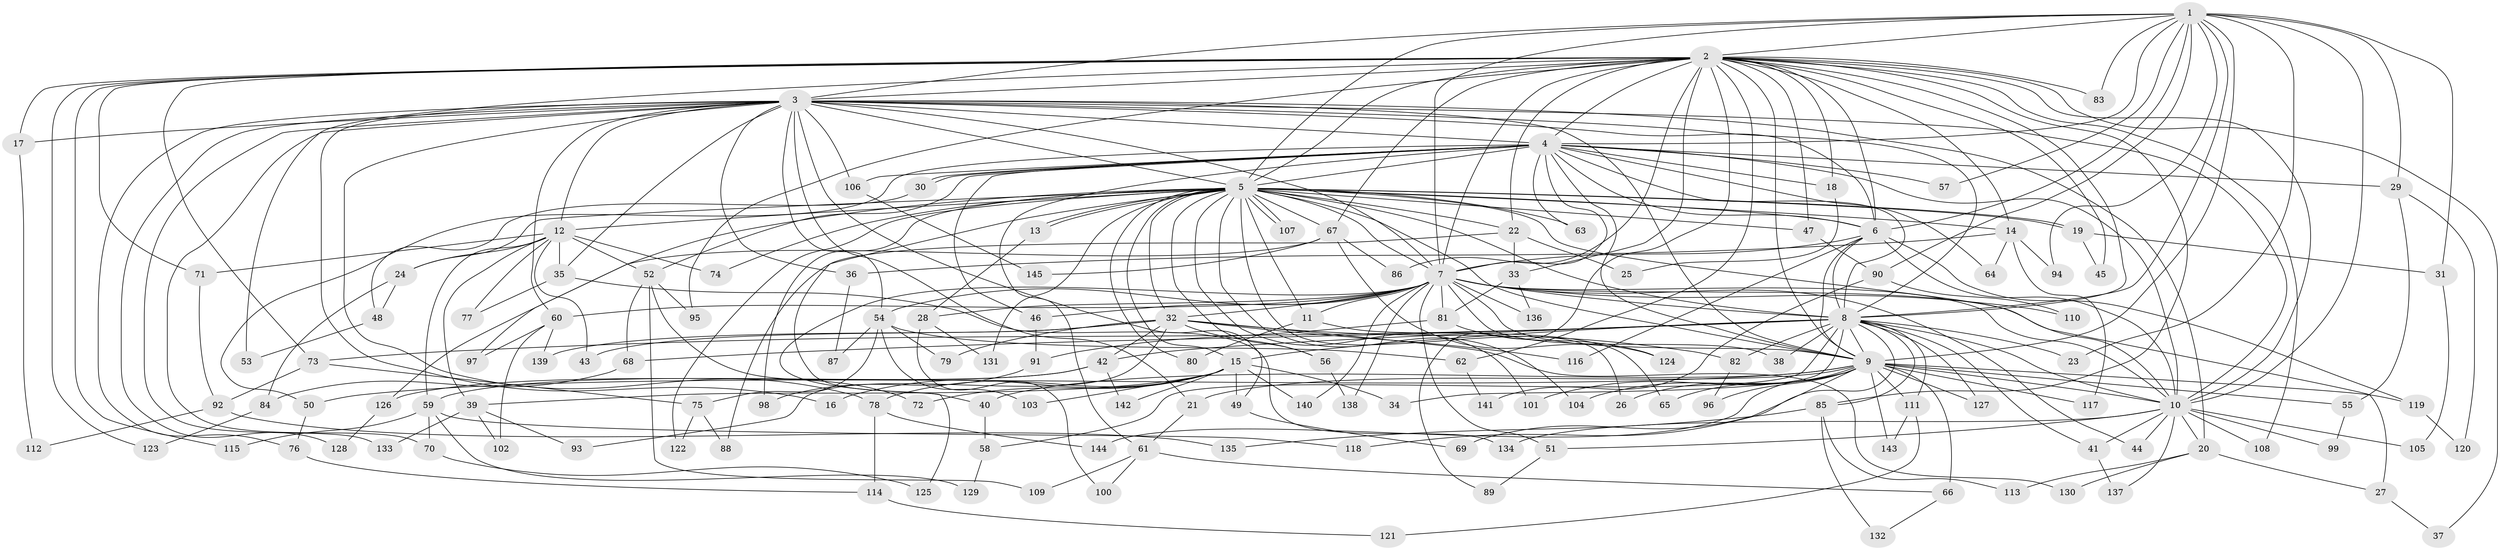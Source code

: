 // Generated by graph-tools (version 1.1) at 2025/14/03/09/25 04:14:08]
// undirected, 145 vertices, 315 edges
graph export_dot {
graph [start="1"]
  node [color=gray90,style=filled];
  1;
  2;
  3;
  4;
  5;
  6;
  7;
  8;
  9;
  10;
  11;
  12;
  13;
  14;
  15;
  16;
  17;
  18;
  19;
  20;
  21;
  22;
  23;
  24;
  25;
  26;
  27;
  28;
  29;
  30;
  31;
  32;
  33;
  34;
  35;
  36;
  37;
  38;
  39;
  40;
  41;
  42;
  43;
  44;
  45;
  46;
  47;
  48;
  49;
  50;
  51;
  52;
  53;
  54;
  55;
  56;
  57;
  58;
  59;
  60;
  61;
  62;
  63;
  64;
  65;
  66;
  67;
  68;
  69;
  70;
  71;
  72;
  73;
  74;
  75;
  76;
  77;
  78;
  79;
  80;
  81;
  82;
  83;
  84;
  85;
  86;
  87;
  88;
  89;
  90;
  91;
  92;
  93;
  94;
  95;
  96;
  97;
  98;
  99;
  100;
  101;
  102;
  103;
  104;
  105;
  106;
  107;
  108;
  109;
  110;
  111;
  112;
  113;
  114;
  115;
  116;
  117;
  118;
  119;
  120;
  121;
  122;
  123;
  124;
  125;
  126;
  127;
  128;
  129;
  130;
  131;
  132;
  133;
  134;
  135;
  136;
  137;
  138;
  139;
  140;
  141;
  142;
  143;
  144;
  145;
  1 -- 2;
  1 -- 3;
  1 -- 4;
  1 -- 5;
  1 -- 6;
  1 -- 7;
  1 -- 8;
  1 -- 9;
  1 -- 10;
  1 -- 23;
  1 -- 29;
  1 -- 31;
  1 -- 57;
  1 -- 83;
  1 -- 90;
  1 -- 94;
  2 -- 3;
  2 -- 4;
  2 -- 5;
  2 -- 6;
  2 -- 7;
  2 -- 8;
  2 -- 9;
  2 -- 10;
  2 -- 14;
  2 -- 17;
  2 -- 18;
  2 -- 22;
  2 -- 33;
  2 -- 37;
  2 -- 45;
  2 -- 47;
  2 -- 53;
  2 -- 62;
  2 -- 67;
  2 -- 71;
  2 -- 73;
  2 -- 83;
  2 -- 85;
  2 -- 86;
  2 -- 89;
  2 -- 95;
  2 -- 108;
  2 -- 115;
  2 -- 123;
  3 -- 4;
  3 -- 5;
  3 -- 6;
  3 -- 7;
  3 -- 8;
  3 -- 9;
  3 -- 10;
  3 -- 12;
  3 -- 16;
  3 -- 17;
  3 -- 20;
  3 -- 21;
  3 -- 35;
  3 -- 36;
  3 -- 49;
  3 -- 54;
  3 -- 60;
  3 -- 70;
  3 -- 76;
  3 -- 78;
  3 -- 106;
  3 -- 128;
  3 -- 133;
  4 -- 5;
  4 -- 6;
  4 -- 7;
  4 -- 8;
  4 -- 9;
  4 -- 10;
  4 -- 18;
  4 -- 29;
  4 -- 30;
  4 -- 30;
  4 -- 46;
  4 -- 50;
  4 -- 52;
  4 -- 57;
  4 -- 61;
  4 -- 63;
  4 -- 64;
  4 -- 106;
  5 -- 6;
  5 -- 7;
  5 -- 8;
  5 -- 9;
  5 -- 10;
  5 -- 11;
  5 -- 12;
  5 -- 13;
  5 -- 13;
  5 -- 14;
  5 -- 15;
  5 -- 19;
  5 -- 19;
  5 -- 22;
  5 -- 24;
  5 -- 26;
  5 -- 32;
  5 -- 40;
  5 -- 47;
  5 -- 56;
  5 -- 63;
  5 -- 67;
  5 -- 74;
  5 -- 80;
  5 -- 97;
  5 -- 98;
  5 -- 101;
  5 -- 104;
  5 -- 107;
  5 -- 107;
  5 -- 122;
  5 -- 131;
  6 -- 7;
  6 -- 8;
  6 -- 9;
  6 -- 10;
  6 -- 116;
  6 -- 119;
  7 -- 8;
  7 -- 9;
  7 -- 10;
  7 -- 11;
  7 -- 27;
  7 -- 28;
  7 -- 32;
  7 -- 38;
  7 -- 44;
  7 -- 46;
  7 -- 51;
  7 -- 54;
  7 -- 60;
  7 -- 81;
  7 -- 110;
  7 -- 125;
  7 -- 136;
  7 -- 138;
  7 -- 140;
  8 -- 9;
  8 -- 10;
  8 -- 15;
  8 -- 23;
  8 -- 34;
  8 -- 38;
  8 -- 41;
  8 -- 42;
  8 -- 58;
  8 -- 68;
  8 -- 73;
  8 -- 82;
  8 -- 85;
  8 -- 111;
  8 -- 118;
  8 -- 127;
  9 -- 10;
  9 -- 21;
  9 -- 26;
  9 -- 40;
  9 -- 50;
  9 -- 55;
  9 -- 65;
  9 -- 66;
  9 -- 69;
  9 -- 96;
  9 -- 101;
  9 -- 104;
  9 -- 111;
  9 -- 117;
  9 -- 119;
  9 -- 127;
  9 -- 143;
  9 -- 144;
  10 -- 20;
  10 -- 41;
  10 -- 44;
  10 -- 51;
  10 -- 99;
  10 -- 105;
  10 -- 108;
  10 -- 134;
  10 -- 137;
  11 -- 65;
  11 -- 80;
  12 -- 24;
  12 -- 35;
  12 -- 39;
  12 -- 43;
  12 -- 52;
  12 -- 59;
  12 -- 71;
  12 -- 74;
  12 -- 77;
  13 -- 28;
  14 -- 36;
  14 -- 64;
  14 -- 94;
  14 -- 117;
  15 -- 16;
  15 -- 34;
  15 -- 39;
  15 -- 49;
  15 -- 72;
  15 -- 78;
  15 -- 103;
  15 -- 140;
  15 -- 142;
  17 -- 112;
  18 -- 25;
  19 -- 31;
  19 -- 45;
  20 -- 27;
  20 -- 113;
  20 -- 130;
  21 -- 61;
  22 -- 25;
  22 -- 33;
  22 -- 88;
  24 -- 48;
  24 -- 84;
  27 -- 37;
  28 -- 100;
  28 -- 131;
  29 -- 55;
  29 -- 120;
  30 -- 48;
  31 -- 105;
  32 -- 42;
  32 -- 43;
  32 -- 56;
  32 -- 79;
  32 -- 82;
  32 -- 93;
  32 -- 116;
  32 -- 130;
  32 -- 139;
  33 -- 81;
  33 -- 136;
  35 -- 77;
  35 -- 134;
  36 -- 87;
  39 -- 93;
  39 -- 102;
  39 -- 133;
  40 -- 58;
  41 -- 137;
  42 -- 59;
  42 -- 126;
  42 -- 142;
  46 -- 91;
  47 -- 90;
  48 -- 53;
  49 -- 69;
  50 -- 76;
  51 -- 89;
  52 -- 68;
  52 -- 72;
  52 -- 95;
  52 -- 109;
  54 -- 62;
  54 -- 75;
  54 -- 79;
  54 -- 87;
  54 -- 103;
  55 -- 99;
  56 -- 138;
  58 -- 129;
  59 -- 70;
  59 -- 115;
  59 -- 118;
  59 -- 129;
  60 -- 97;
  60 -- 102;
  60 -- 139;
  61 -- 66;
  61 -- 100;
  61 -- 109;
  62 -- 141;
  66 -- 132;
  67 -- 86;
  67 -- 124;
  67 -- 126;
  67 -- 145;
  68 -- 84;
  70 -- 125;
  71 -- 92;
  73 -- 75;
  73 -- 92;
  75 -- 88;
  75 -- 122;
  76 -- 114;
  78 -- 114;
  78 -- 144;
  81 -- 91;
  81 -- 124;
  82 -- 96;
  84 -- 123;
  85 -- 113;
  85 -- 132;
  85 -- 135;
  90 -- 110;
  90 -- 141;
  91 -- 98;
  92 -- 112;
  92 -- 135;
  106 -- 145;
  111 -- 121;
  111 -- 143;
  114 -- 121;
  119 -- 120;
  126 -- 128;
}

